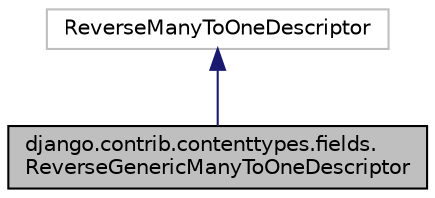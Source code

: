 digraph "django.contrib.contenttypes.fields.ReverseGenericManyToOneDescriptor"
{
 // LATEX_PDF_SIZE
  edge [fontname="Helvetica",fontsize="10",labelfontname="Helvetica",labelfontsize="10"];
  node [fontname="Helvetica",fontsize="10",shape=record];
  Node1 [label="django.contrib.contenttypes.fields.\lReverseGenericManyToOneDescriptor",height=0.2,width=0.4,color="black", fillcolor="grey75", style="filled", fontcolor="black",tooltip=" "];
  Node2 -> Node1 [dir="back",color="midnightblue",fontsize="10",style="solid",fontname="Helvetica"];
  Node2 [label="ReverseManyToOneDescriptor",height=0.2,width=0.4,color="grey75", fillcolor="white", style="filled",tooltip=" "];
}
